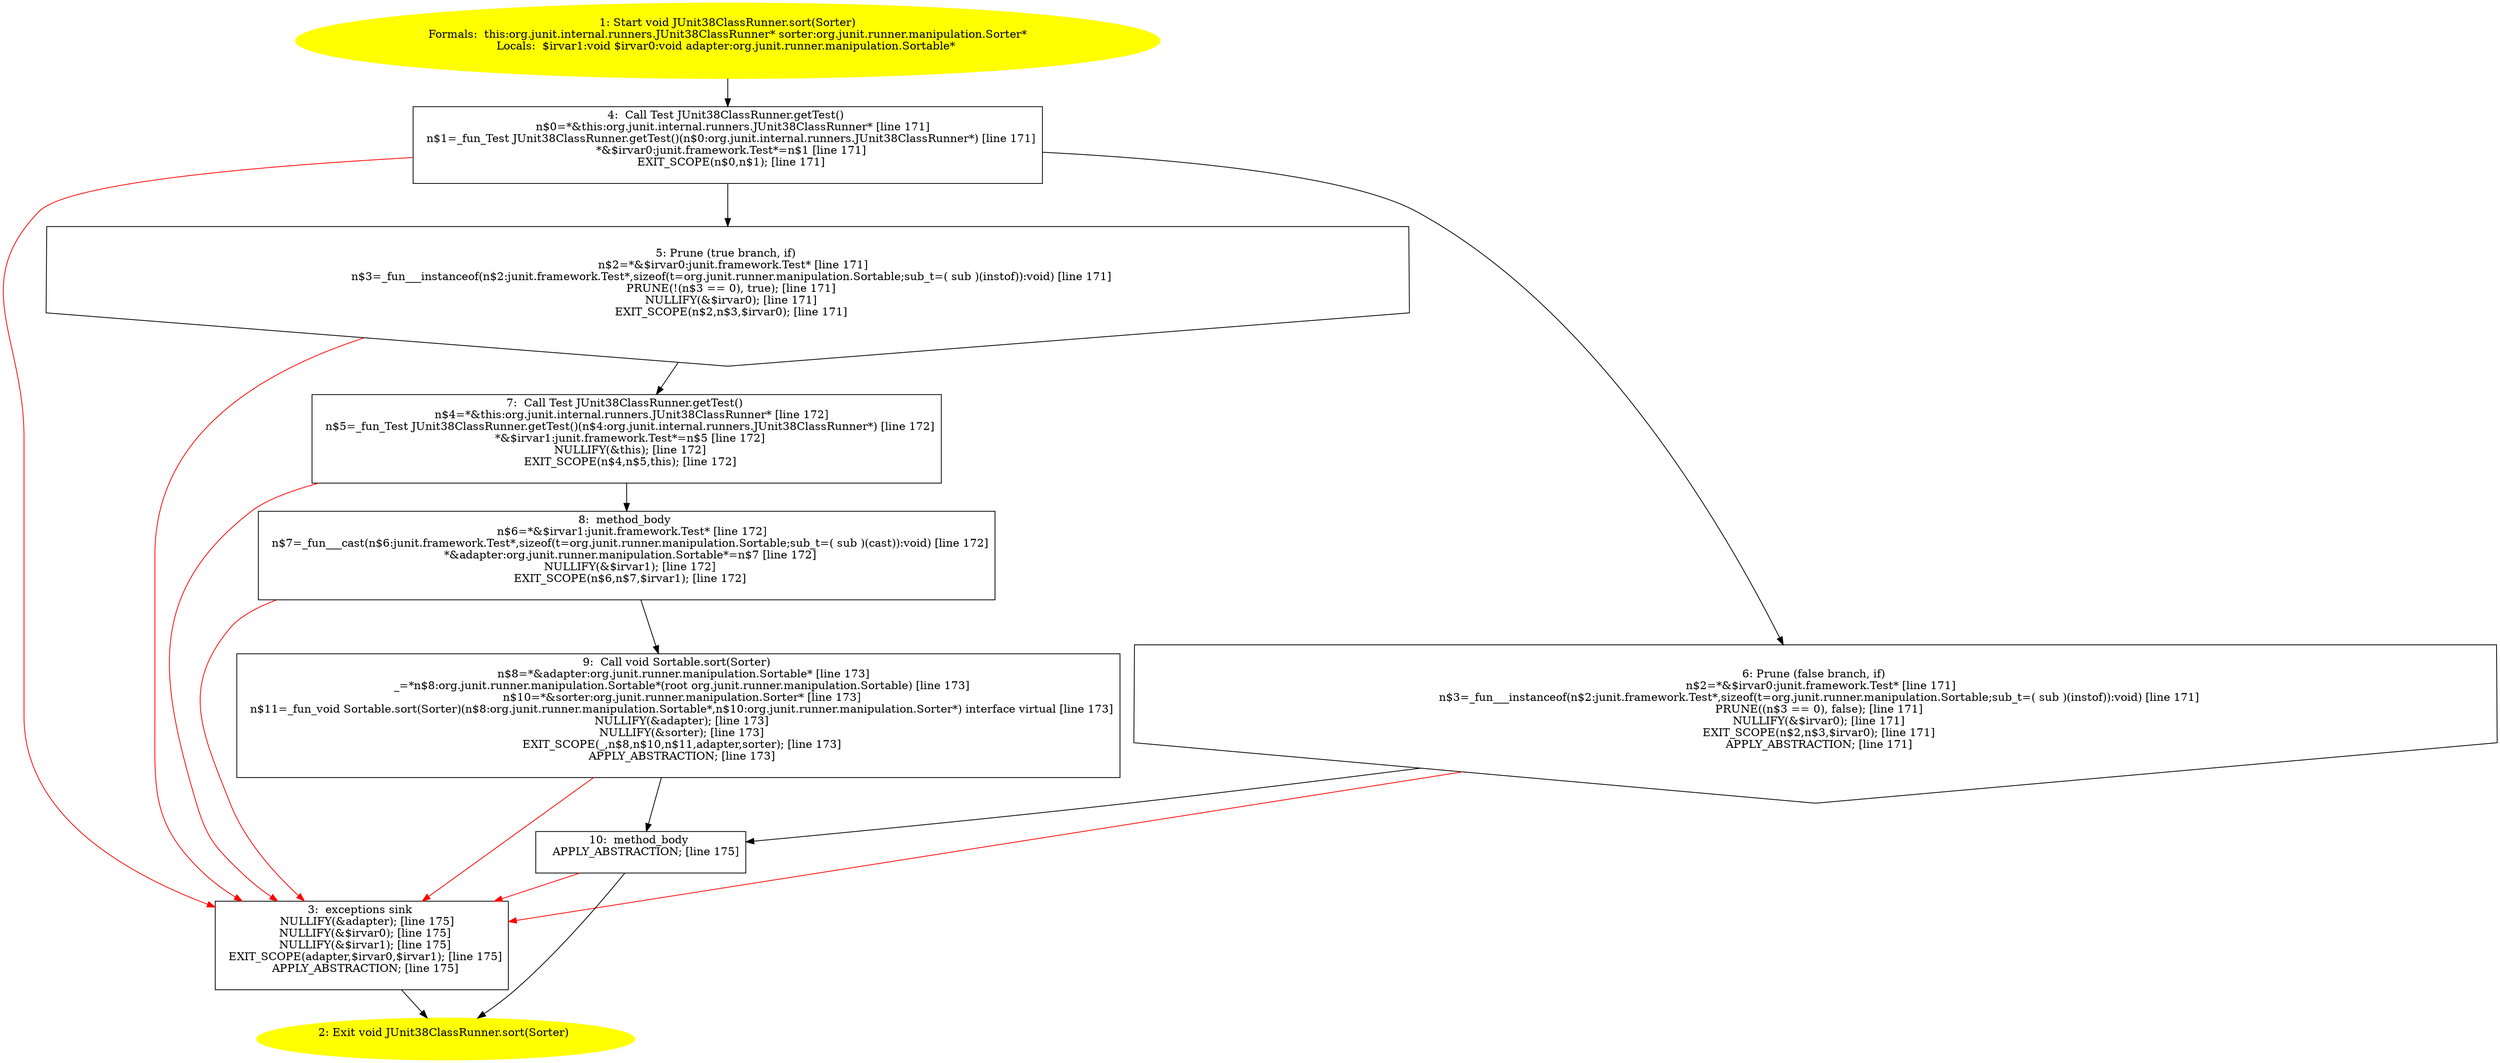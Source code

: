 /* @generated */
digraph cfg {
"org.junit.internal.runners.JUnit38ClassRunner.sort(org.junit.runner.manipulation.Sorter):void.61c1ca435a210822696c38c2b41162e1_1" [label="1: Start void JUnit38ClassRunner.sort(Sorter)\nFormals:  this:org.junit.internal.runners.JUnit38ClassRunner* sorter:org.junit.runner.manipulation.Sorter*\nLocals:  $irvar1:void $irvar0:void adapter:org.junit.runner.manipulation.Sortable* \n  " color=yellow style=filled]
	

	 "org.junit.internal.runners.JUnit38ClassRunner.sort(org.junit.runner.manipulation.Sorter):void.61c1ca435a210822696c38c2b41162e1_1" -> "org.junit.internal.runners.JUnit38ClassRunner.sort(org.junit.runner.manipulation.Sorter):void.61c1ca435a210822696c38c2b41162e1_4" ;
"org.junit.internal.runners.JUnit38ClassRunner.sort(org.junit.runner.manipulation.Sorter):void.61c1ca435a210822696c38c2b41162e1_2" [label="2: Exit void JUnit38ClassRunner.sort(Sorter) \n  " color=yellow style=filled]
	

"org.junit.internal.runners.JUnit38ClassRunner.sort(org.junit.runner.manipulation.Sorter):void.61c1ca435a210822696c38c2b41162e1_3" [label="3:  exceptions sink \n   NULLIFY(&adapter); [line 175]\n  NULLIFY(&$irvar0); [line 175]\n  NULLIFY(&$irvar1); [line 175]\n  EXIT_SCOPE(adapter,$irvar0,$irvar1); [line 175]\n  APPLY_ABSTRACTION; [line 175]\n " shape="box"]
	

	 "org.junit.internal.runners.JUnit38ClassRunner.sort(org.junit.runner.manipulation.Sorter):void.61c1ca435a210822696c38c2b41162e1_3" -> "org.junit.internal.runners.JUnit38ClassRunner.sort(org.junit.runner.manipulation.Sorter):void.61c1ca435a210822696c38c2b41162e1_2" ;
"org.junit.internal.runners.JUnit38ClassRunner.sort(org.junit.runner.manipulation.Sorter):void.61c1ca435a210822696c38c2b41162e1_4" [label="4:  Call Test JUnit38ClassRunner.getTest() \n   n$0=*&this:org.junit.internal.runners.JUnit38ClassRunner* [line 171]\n  n$1=_fun_Test JUnit38ClassRunner.getTest()(n$0:org.junit.internal.runners.JUnit38ClassRunner*) [line 171]\n  *&$irvar0:junit.framework.Test*=n$1 [line 171]\n  EXIT_SCOPE(n$0,n$1); [line 171]\n " shape="box"]
	

	 "org.junit.internal.runners.JUnit38ClassRunner.sort(org.junit.runner.manipulation.Sorter):void.61c1ca435a210822696c38c2b41162e1_4" -> "org.junit.internal.runners.JUnit38ClassRunner.sort(org.junit.runner.manipulation.Sorter):void.61c1ca435a210822696c38c2b41162e1_5" ;
	 "org.junit.internal.runners.JUnit38ClassRunner.sort(org.junit.runner.manipulation.Sorter):void.61c1ca435a210822696c38c2b41162e1_4" -> "org.junit.internal.runners.JUnit38ClassRunner.sort(org.junit.runner.manipulation.Sorter):void.61c1ca435a210822696c38c2b41162e1_6" ;
	 "org.junit.internal.runners.JUnit38ClassRunner.sort(org.junit.runner.manipulation.Sorter):void.61c1ca435a210822696c38c2b41162e1_4" -> "org.junit.internal.runners.JUnit38ClassRunner.sort(org.junit.runner.manipulation.Sorter):void.61c1ca435a210822696c38c2b41162e1_3" [color="red" ];
"org.junit.internal.runners.JUnit38ClassRunner.sort(org.junit.runner.manipulation.Sorter):void.61c1ca435a210822696c38c2b41162e1_5" [label="5: Prune (true branch, if) \n   n$2=*&$irvar0:junit.framework.Test* [line 171]\n  n$3=_fun___instanceof(n$2:junit.framework.Test*,sizeof(t=org.junit.runner.manipulation.Sortable;sub_t=( sub )(instof)):void) [line 171]\n  PRUNE(!(n$3 == 0), true); [line 171]\n  NULLIFY(&$irvar0); [line 171]\n  EXIT_SCOPE(n$2,n$3,$irvar0); [line 171]\n " shape="invhouse"]
	

	 "org.junit.internal.runners.JUnit38ClassRunner.sort(org.junit.runner.manipulation.Sorter):void.61c1ca435a210822696c38c2b41162e1_5" -> "org.junit.internal.runners.JUnit38ClassRunner.sort(org.junit.runner.manipulation.Sorter):void.61c1ca435a210822696c38c2b41162e1_7" ;
	 "org.junit.internal.runners.JUnit38ClassRunner.sort(org.junit.runner.manipulation.Sorter):void.61c1ca435a210822696c38c2b41162e1_5" -> "org.junit.internal.runners.JUnit38ClassRunner.sort(org.junit.runner.manipulation.Sorter):void.61c1ca435a210822696c38c2b41162e1_3" [color="red" ];
"org.junit.internal.runners.JUnit38ClassRunner.sort(org.junit.runner.manipulation.Sorter):void.61c1ca435a210822696c38c2b41162e1_6" [label="6: Prune (false branch, if) \n   n$2=*&$irvar0:junit.framework.Test* [line 171]\n  n$3=_fun___instanceof(n$2:junit.framework.Test*,sizeof(t=org.junit.runner.manipulation.Sortable;sub_t=( sub )(instof)):void) [line 171]\n  PRUNE((n$3 == 0), false); [line 171]\n  NULLIFY(&$irvar0); [line 171]\n  EXIT_SCOPE(n$2,n$3,$irvar0); [line 171]\n  APPLY_ABSTRACTION; [line 171]\n " shape="invhouse"]
	

	 "org.junit.internal.runners.JUnit38ClassRunner.sort(org.junit.runner.manipulation.Sorter):void.61c1ca435a210822696c38c2b41162e1_6" -> "org.junit.internal.runners.JUnit38ClassRunner.sort(org.junit.runner.manipulation.Sorter):void.61c1ca435a210822696c38c2b41162e1_10" ;
	 "org.junit.internal.runners.JUnit38ClassRunner.sort(org.junit.runner.manipulation.Sorter):void.61c1ca435a210822696c38c2b41162e1_6" -> "org.junit.internal.runners.JUnit38ClassRunner.sort(org.junit.runner.manipulation.Sorter):void.61c1ca435a210822696c38c2b41162e1_3" [color="red" ];
"org.junit.internal.runners.JUnit38ClassRunner.sort(org.junit.runner.manipulation.Sorter):void.61c1ca435a210822696c38c2b41162e1_7" [label="7:  Call Test JUnit38ClassRunner.getTest() \n   n$4=*&this:org.junit.internal.runners.JUnit38ClassRunner* [line 172]\n  n$5=_fun_Test JUnit38ClassRunner.getTest()(n$4:org.junit.internal.runners.JUnit38ClassRunner*) [line 172]\n  *&$irvar1:junit.framework.Test*=n$5 [line 172]\n  NULLIFY(&this); [line 172]\n  EXIT_SCOPE(n$4,n$5,this); [line 172]\n " shape="box"]
	

	 "org.junit.internal.runners.JUnit38ClassRunner.sort(org.junit.runner.manipulation.Sorter):void.61c1ca435a210822696c38c2b41162e1_7" -> "org.junit.internal.runners.JUnit38ClassRunner.sort(org.junit.runner.manipulation.Sorter):void.61c1ca435a210822696c38c2b41162e1_8" ;
	 "org.junit.internal.runners.JUnit38ClassRunner.sort(org.junit.runner.manipulation.Sorter):void.61c1ca435a210822696c38c2b41162e1_7" -> "org.junit.internal.runners.JUnit38ClassRunner.sort(org.junit.runner.manipulation.Sorter):void.61c1ca435a210822696c38c2b41162e1_3" [color="red" ];
"org.junit.internal.runners.JUnit38ClassRunner.sort(org.junit.runner.manipulation.Sorter):void.61c1ca435a210822696c38c2b41162e1_8" [label="8:  method_body \n   n$6=*&$irvar1:junit.framework.Test* [line 172]\n  n$7=_fun___cast(n$6:junit.framework.Test*,sizeof(t=org.junit.runner.manipulation.Sortable;sub_t=( sub )(cast)):void) [line 172]\n  *&adapter:org.junit.runner.manipulation.Sortable*=n$7 [line 172]\n  NULLIFY(&$irvar1); [line 172]\n  EXIT_SCOPE(n$6,n$7,$irvar1); [line 172]\n " shape="box"]
	

	 "org.junit.internal.runners.JUnit38ClassRunner.sort(org.junit.runner.manipulation.Sorter):void.61c1ca435a210822696c38c2b41162e1_8" -> "org.junit.internal.runners.JUnit38ClassRunner.sort(org.junit.runner.manipulation.Sorter):void.61c1ca435a210822696c38c2b41162e1_9" ;
	 "org.junit.internal.runners.JUnit38ClassRunner.sort(org.junit.runner.manipulation.Sorter):void.61c1ca435a210822696c38c2b41162e1_8" -> "org.junit.internal.runners.JUnit38ClassRunner.sort(org.junit.runner.manipulation.Sorter):void.61c1ca435a210822696c38c2b41162e1_3" [color="red" ];
"org.junit.internal.runners.JUnit38ClassRunner.sort(org.junit.runner.manipulation.Sorter):void.61c1ca435a210822696c38c2b41162e1_9" [label="9:  Call void Sortable.sort(Sorter) \n   n$8=*&adapter:org.junit.runner.manipulation.Sortable* [line 173]\n  _=*n$8:org.junit.runner.manipulation.Sortable*(root org.junit.runner.manipulation.Sortable) [line 173]\n  n$10=*&sorter:org.junit.runner.manipulation.Sorter* [line 173]\n  n$11=_fun_void Sortable.sort(Sorter)(n$8:org.junit.runner.manipulation.Sortable*,n$10:org.junit.runner.manipulation.Sorter*) interface virtual [line 173]\n  NULLIFY(&adapter); [line 173]\n  NULLIFY(&sorter); [line 173]\n  EXIT_SCOPE(_,n$8,n$10,n$11,adapter,sorter); [line 173]\n  APPLY_ABSTRACTION; [line 173]\n " shape="box"]
	

	 "org.junit.internal.runners.JUnit38ClassRunner.sort(org.junit.runner.manipulation.Sorter):void.61c1ca435a210822696c38c2b41162e1_9" -> "org.junit.internal.runners.JUnit38ClassRunner.sort(org.junit.runner.manipulation.Sorter):void.61c1ca435a210822696c38c2b41162e1_10" ;
	 "org.junit.internal.runners.JUnit38ClassRunner.sort(org.junit.runner.manipulation.Sorter):void.61c1ca435a210822696c38c2b41162e1_9" -> "org.junit.internal.runners.JUnit38ClassRunner.sort(org.junit.runner.manipulation.Sorter):void.61c1ca435a210822696c38c2b41162e1_3" [color="red" ];
"org.junit.internal.runners.JUnit38ClassRunner.sort(org.junit.runner.manipulation.Sorter):void.61c1ca435a210822696c38c2b41162e1_10" [label="10:  method_body \n   APPLY_ABSTRACTION; [line 175]\n " shape="box"]
	

	 "org.junit.internal.runners.JUnit38ClassRunner.sort(org.junit.runner.manipulation.Sorter):void.61c1ca435a210822696c38c2b41162e1_10" -> "org.junit.internal.runners.JUnit38ClassRunner.sort(org.junit.runner.manipulation.Sorter):void.61c1ca435a210822696c38c2b41162e1_2" ;
	 "org.junit.internal.runners.JUnit38ClassRunner.sort(org.junit.runner.manipulation.Sorter):void.61c1ca435a210822696c38c2b41162e1_10" -> "org.junit.internal.runners.JUnit38ClassRunner.sort(org.junit.runner.manipulation.Sorter):void.61c1ca435a210822696c38c2b41162e1_3" [color="red" ];
}
